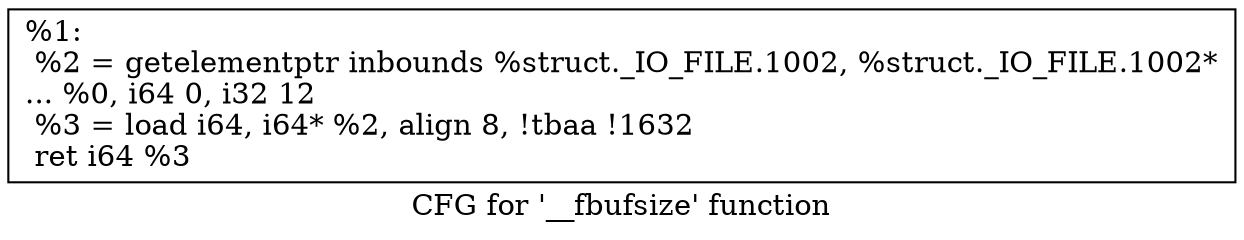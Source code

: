 digraph "CFG for '__fbufsize' function" {
	label="CFG for '__fbufsize' function";

	Node0x1c5b240 [shape=record,label="{%1:\l  %2 = getelementptr inbounds %struct._IO_FILE.1002, %struct._IO_FILE.1002*\l... %0, i64 0, i32 12\l  %3 = load i64, i64* %2, align 8, !tbaa !1632\l  ret i64 %3\l}"];
}
